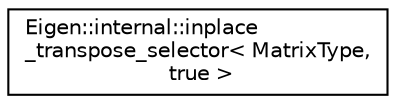 digraph "Graphical Class Hierarchy"
{
  edge [fontname="Helvetica",fontsize="10",labelfontname="Helvetica",labelfontsize="10"];
  node [fontname="Helvetica",fontsize="10",shape=record];
  rankdir="LR";
  Node1 [label="Eigen::internal::inplace\l_transpose_selector\< MatrixType,\l true \>",height=0.2,width=0.4,color="black", fillcolor="white", style="filled",URL="$struct_eigen_1_1internal_1_1inplace__transpose__selector_3_01_matrix_type_00_01true_01_4.html"];
}
